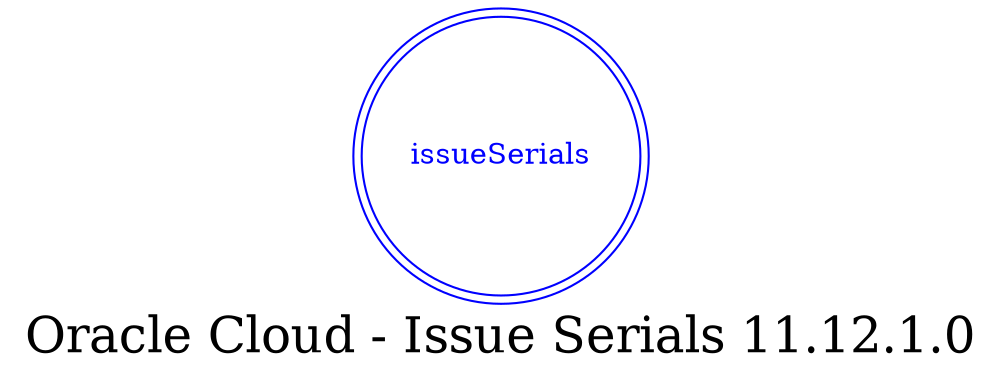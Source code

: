 digraph LexiconGraph {
graph[label="Oracle Cloud - Issue Serials 11.12.1.0", fontsize=24]
splines=true
"issueSerials" [color=blue, fontcolor=blue, shape=doublecircle]
}
